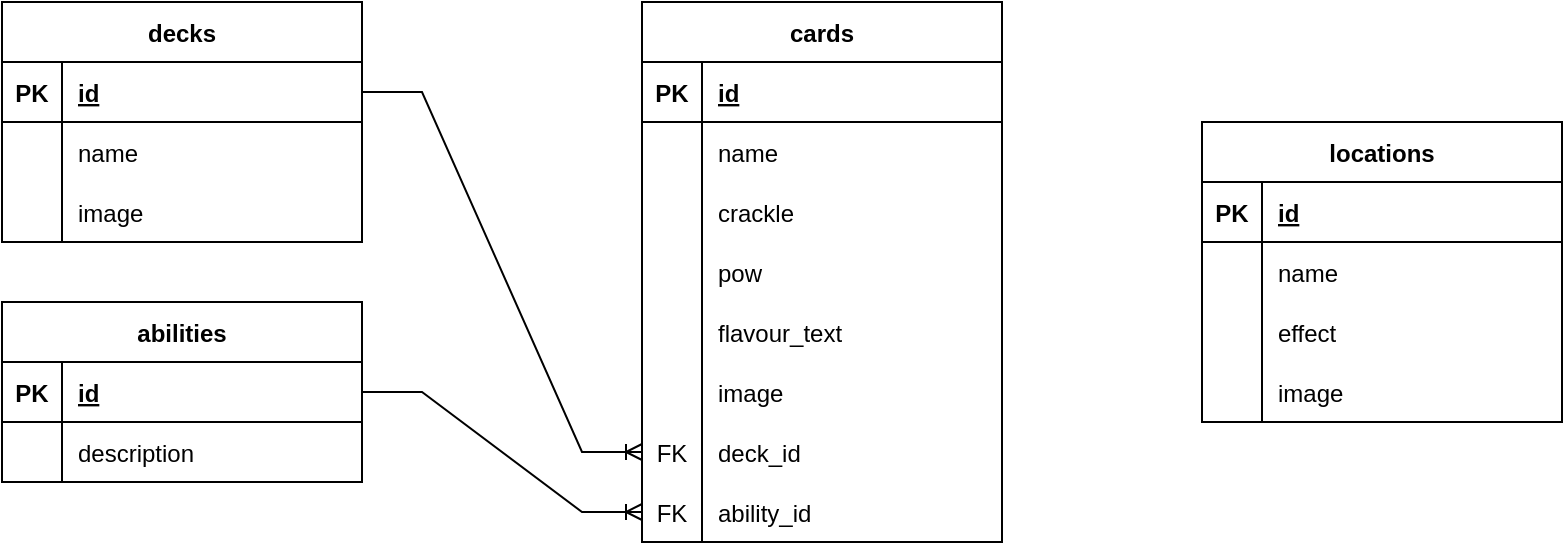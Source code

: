 <mxfile version="20.8.10" type="device"><diagram name="Page-1" id="e637n1PN7H2kTSGJ3jJw"><mxGraphModel dx="1434" dy="844" grid="1" gridSize="10" guides="1" tooltips="1" connect="1" arrows="1" fold="1" page="1" pageScale="1" pageWidth="850" pageHeight="1100" math="0" shadow="0"><root><mxCell id="0"/><mxCell id="1" parent="0"/><mxCell id="t2XEtTuuVX1Y6dtz79zB-14" value="decks" style="shape=table;startSize=30;container=1;collapsible=1;childLayout=tableLayout;fixedRows=1;rowLines=0;fontStyle=1;align=center;resizeLast=1;" parent="1" vertex="1"><mxGeometry x="30" y="50" width="180" height="120" as="geometry"/></mxCell><mxCell id="t2XEtTuuVX1Y6dtz79zB-15" value="" style="shape=tableRow;horizontal=0;startSize=0;swimlaneHead=0;swimlaneBody=0;fillColor=none;collapsible=0;dropTarget=0;points=[[0,0.5],[1,0.5]];portConstraint=eastwest;top=0;left=0;right=0;bottom=1;" parent="t2XEtTuuVX1Y6dtz79zB-14" vertex="1"><mxGeometry y="30" width="180" height="30" as="geometry"/></mxCell><mxCell id="t2XEtTuuVX1Y6dtz79zB-16" value="PK" style="shape=partialRectangle;connectable=0;fillColor=none;top=0;left=0;bottom=0;right=0;fontStyle=1;overflow=hidden;" parent="t2XEtTuuVX1Y6dtz79zB-15" vertex="1"><mxGeometry width="30" height="30" as="geometry"><mxRectangle width="30" height="30" as="alternateBounds"/></mxGeometry></mxCell><mxCell id="t2XEtTuuVX1Y6dtz79zB-17" value="id" style="shape=partialRectangle;connectable=0;fillColor=none;top=0;left=0;bottom=0;right=0;align=left;spacingLeft=6;fontStyle=5;overflow=hidden;" parent="t2XEtTuuVX1Y6dtz79zB-15" vertex="1"><mxGeometry x="30" width="150" height="30" as="geometry"><mxRectangle width="150" height="30" as="alternateBounds"/></mxGeometry></mxCell><mxCell id="t2XEtTuuVX1Y6dtz79zB-18" value="" style="shape=tableRow;horizontal=0;startSize=0;swimlaneHead=0;swimlaneBody=0;fillColor=none;collapsible=0;dropTarget=0;points=[[0,0.5],[1,0.5]];portConstraint=eastwest;top=0;left=0;right=0;bottom=0;" parent="t2XEtTuuVX1Y6dtz79zB-14" vertex="1"><mxGeometry y="60" width="180" height="30" as="geometry"/></mxCell><mxCell id="t2XEtTuuVX1Y6dtz79zB-19" value="" style="shape=partialRectangle;connectable=0;fillColor=none;top=0;left=0;bottom=0;right=0;editable=1;overflow=hidden;" parent="t2XEtTuuVX1Y6dtz79zB-18" vertex="1"><mxGeometry width="30" height="30" as="geometry"><mxRectangle width="30" height="30" as="alternateBounds"/></mxGeometry></mxCell><mxCell id="t2XEtTuuVX1Y6dtz79zB-20" value="name" style="shape=partialRectangle;connectable=0;fillColor=none;top=0;left=0;bottom=0;right=0;align=left;spacingLeft=6;overflow=hidden;" parent="t2XEtTuuVX1Y6dtz79zB-18" vertex="1"><mxGeometry x="30" width="150" height="30" as="geometry"><mxRectangle width="150" height="30" as="alternateBounds"/></mxGeometry></mxCell><mxCell id="3R71Fk7nhbuum_Fp_jhH-10" style="shape=tableRow;horizontal=0;startSize=0;swimlaneHead=0;swimlaneBody=0;fillColor=none;collapsible=0;dropTarget=0;points=[[0,0.5],[1,0.5]];portConstraint=eastwest;top=0;left=0;right=0;bottom=0;" vertex="1" parent="t2XEtTuuVX1Y6dtz79zB-14"><mxGeometry y="90" width="180" height="30" as="geometry"/></mxCell><mxCell id="3R71Fk7nhbuum_Fp_jhH-11" style="shape=partialRectangle;connectable=0;fillColor=none;top=0;left=0;bottom=0;right=0;editable=1;overflow=hidden;" vertex="1" parent="3R71Fk7nhbuum_Fp_jhH-10"><mxGeometry width="30" height="30" as="geometry"><mxRectangle width="30" height="30" as="alternateBounds"/></mxGeometry></mxCell><mxCell id="3R71Fk7nhbuum_Fp_jhH-12" value="image" style="shape=partialRectangle;connectable=0;fillColor=none;top=0;left=0;bottom=0;right=0;align=left;spacingLeft=6;overflow=hidden;" vertex="1" parent="3R71Fk7nhbuum_Fp_jhH-10"><mxGeometry x="30" width="150" height="30" as="geometry"><mxRectangle width="150" height="30" as="alternateBounds"/></mxGeometry></mxCell><mxCell id="t2XEtTuuVX1Y6dtz79zB-27" value="cards" style="shape=table;startSize=30;container=1;collapsible=1;childLayout=tableLayout;fixedRows=1;rowLines=0;fontStyle=1;align=center;resizeLast=1;" parent="1" vertex="1"><mxGeometry x="350" y="50" width="180" height="270" as="geometry"/></mxCell><mxCell id="t2XEtTuuVX1Y6dtz79zB-28" value="" style="shape=tableRow;horizontal=0;startSize=0;swimlaneHead=0;swimlaneBody=0;fillColor=none;collapsible=0;dropTarget=0;points=[[0,0.5],[1,0.5]];portConstraint=eastwest;top=0;left=0;right=0;bottom=1;" parent="t2XEtTuuVX1Y6dtz79zB-27" vertex="1"><mxGeometry y="30" width="180" height="30" as="geometry"/></mxCell><mxCell id="t2XEtTuuVX1Y6dtz79zB-29" value="PK" style="shape=partialRectangle;connectable=0;fillColor=none;top=0;left=0;bottom=0;right=0;fontStyle=1;overflow=hidden;" parent="t2XEtTuuVX1Y6dtz79zB-28" vertex="1"><mxGeometry width="30" height="30" as="geometry"><mxRectangle width="30" height="30" as="alternateBounds"/></mxGeometry></mxCell><mxCell id="t2XEtTuuVX1Y6dtz79zB-30" value="id" style="shape=partialRectangle;connectable=0;fillColor=none;top=0;left=0;bottom=0;right=0;align=left;spacingLeft=6;fontStyle=5;overflow=hidden;" parent="t2XEtTuuVX1Y6dtz79zB-28" vertex="1"><mxGeometry x="30" width="150" height="30" as="geometry"><mxRectangle width="150" height="30" as="alternateBounds"/></mxGeometry></mxCell><mxCell id="t2XEtTuuVX1Y6dtz79zB-31" value="" style="shape=tableRow;horizontal=0;startSize=0;swimlaneHead=0;swimlaneBody=0;fillColor=none;collapsible=0;dropTarget=0;points=[[0,0.5],[1,0.5]];portConstraint=eastwest;top=0;left=0;right=0;bottom=0;" parent="t2XEtTuuVX1Y6dtz79zB-27" vertex="1"><mxGeometry y="60" width="180" height="30" as="geometry"/></mxCell><mxCell id="t2XEtTuuVX1Y6dtz79zB-32" value="" style="shape=partialRectangle;connectable=0;fillColor=none;top=0;left=0;bottom=0;right=0;editable=1;overflow=hidden;" parent="t2XEtTuuVX1Y6dtz79zB-31" vertex="1"><mxGeometry width="30" height="30" as="geometry"><mxRectangle width="30" height="30" as="alternateBounds"/></mxGeometry></mxCell><mxCell id="t2XEtTuuVX1Y6dtz79zB-33" value="name" style="shape=partialRectangle;connectable=0;fillColor=none;top=0;left=0;bottom=0;right=0;align=left;spacingLeft=6;overflow=hidden;" parent="t2XEtTuuVX1Y6dtz79zB-31" vertex="1"><mxGeometry x="30" width="150" height="30" as="geometry"><mxRectangle width="150" height="30" as="alternateBounds"/></mxGeometry></mxCell><mxCell id="t2XEtTuuVX1Y6dtz79zB-84" style="shape=tableRow;horizontal=0;startSize=0;swimlaneHead=0;swimlaneBody=0;fillColor=none;collapsible=0;dropTarget=0;points=[[0,0.5],[1,0.5]];portConstraint=eastwest;top=0;left=0;right=0;bottom=0;" parent="t2XEtTuuVX1Y6dtz79zB-27" vertex="1"><mxGeometry y="90" width="180" height="30" as="geometry"/></mxCell><mxCell id="t2XEtTuuVX1Y6dtz79zB-85" style="shape=partialRectangle;connectable=0;fillColor=none;top=0;left=0;bottom=0;right=0;editable=1;overflow=hidden;" parent="t2XEtTuuVX1Y6dtz79zB-84" vertex="1"><mxGeometry width="30" height="30" as="geometry"><mxRectangle width="30" height="30" as="alternateBounds"/></mxGeometry></mxCell><mxCell id="t2XEtTuuVX1Y6dtz79zB-86" value="crackle" style="shape=partialRectangle;connectable=0;fillColor=none;top=0;left=0;bottom=0;right=0;align=left;spacingLeft=6;overflow=hidden;" parent="t2XEtTuuVX1Y6dtz79zB-84" vertex="1"><mxGeometry x="30" width="150" height="30" as="geometry"><mxRectangle width="150" height="30" as="alternateBounds"/></mxGeometry></mxCell><mxCell id="t2XEtTuuVX1Y6dtz79zB-87" style="shape=tableRow;horizontal=0;startSize=0;swimlaneHead=0;swimlaneBody=0;fillColor=none;collapsible=0;dropTarget=0;points=[[0,0.5],[1,0.5]];portConstraint=eastwest;top=0;left=0;right=0;bottom=0;" parent="t2XEtTuuVX1Y6dtz79zB-27" vertex="1"><mxGeometry y="120" width="180" height="30" as="geometry"/></mxCell><mxCell id="t2XEtTuuVX1Y6dtz79zB-88" style="shape=partialRectangle;connectable=0;fillColor=none;top=0;left=0;bottom=0;right=0;editable=1;overflow=hidden;" parent="t2XEtTuuVX1Y6dtz79zB-87" vertex="1"><mxGeometry width="30" height="30" as="geometry"><mxRectangle width="30" height="30" as="alternateBounds"/></mxGeometry></mxCell><mxCell id="t2XEtTuuVX1Y6dtz79zB-89" value="pow" style="shape=partialRectangle;connectable=0;fillColor=none;top=0;left=0;bottom=0;right=0;align=left;spacingLeft=6;overflow=hidden;" parent="t2XEtTuuVX1Y6dtz79zB-87" vertex="1"><mxGeometry x="30" width="150" height="30" as="geometry"><mxRectangle width="150" height="30" as="alternateBounds"/></mxGeometry></mxCell><mxCell id="3R71Fk7nhbuum_Fp_jhH-1" style="shape=tableRow;horizontal=0;startSize=0;swimlaneHead=0;swimlaneBody=0;fillColor=none;collapsible=0;dropTarget=0;points=[[0,0.5],[1,0.5]];portConstraint=eastwest;top=0;left=0;right=0;bottom=0;" vertex="1" parent="t2XEtTuuVX1Y6dtz79zB-27"><mxGeometry y="150" width="180" height="30" as="geometry"/></mxCell><mxCell id="3R71Fk7nhbuum_Fp_jhH-2" style="shape=partialRectangle;connectable=0;fillColor=none;top=0;left=0;bottom=0;right=0;editable=1;overflow=hidden;" vertex="1" parent="3R71Fk7nhbuum_Fp_jhH-1"><mxGeometry width="30" height="30" as="geometry"><mxRectangle width="30" height="30" as="alternateBounds"/></mxGeometry></mxCell><mxCell id="3R71Fk7nhbuum_Fp_jhH-3" value="flavour_text" style="shape=partialRectangle;connectable=0;fillColor=none;top=0;left=0;bottom=0;right=0;align=left;spacingLeft=6;overflow=hidden;" vertex="1" parent="3R71Fk7nhbuum_Fp_jhH-1"><mxGeometry x="30" width="150" height="30" as="geometry"><mxRectangle width="150" height="30" as="alternateBounds"/></mxGeometry></mxCell><mxCell id="3R71Fk7nhbuum_Fp_jhH-4" style="shape=tableRow;horizontal=0;startSize=0;swimlaneHead=0;swimlaneBody=0;fillColor=none;collapsible=0;dropTarget=0;points=[[0,0.5],[1,0.5]];portConstraint=eastwest;top=0;left=0;right=0;bottom=0;" vertex="1" parent="t2XEtTuuVX1Y6dtz79zB-27"><mxGeometry y="180" width="180" height="30" as="geometry"/></mxCell><mxCell id="3R71Fk7nhbuum_Fp_jhH-5" style="shape=partialRectangle;connectable=0;fillColor=none;top=0;left=0;bottom=0;right=0;editable=1;overflow=hidden;" vertex="1" parent="3R71Fk7nhbuum_Fp_jhH-4"><mxGeometry width="30" height="30" as="geometry"><mxRectangle width="30" height="30" as="alternateBounds"/></mxGeometry></mxCell><mxCell id="3R71Fk7nhbuum_Fp_jhH-6" value="image" style="shape=partialRectangle;connectable=0;fillColor=none;top=0;left=0;bottom=0;right=0;align=left;spacingLeft=6;overflow=hidden;" vertex="1" parent="3R71Fk7nhbuum_Fp_jhH-4"><mxGeometry x="30" width="150" height="30" as="geometry"><mxRectangle width="150" height="30" as="alternateBounds"/></mxGeometry></mxCell><mxCell id="t2XEtTuuVX1Y6dtz79zB-93" style="shape=tableRow;horizontal=0;startSize=0;swimlaneHead=0;swimlaneBody=0;fillColor=none;collapsible=0;dropTarget=0;points=[[0,0.5],[1,0.5]];portConstraint=eastwest;top=0;left=0;right=0;bottom=0;" parent="t2XEtTuuVX1Y6dtz79zB-27" vertex="1"><mxGeometry y="210" width="180" height="30" as="geometry"/></mxCell><mxCell id="t2XEtTuuVX1Y6dtz79zB-94" value="FK" style="shape=partialRectangle;connectable=0;fillColor=none;top=0;left=0;bottom=0;right=0;editable=1;overflow=hidden;" parent="t2XEtTuuVX1Y6dtz79zB-93" vertex="1"><mxGeometry width="30" height="30" as="geometry"><mxRectangle width="30" height="30" as="alternateBounds"/></mxGeometry></mxCell><mxCell id="t2XEtTuuVX1Y6dtz79zB-95" value="deck_id" style="shape=partialRectangle;connectable=0;fillColor=none;top=0;left=0;bottom=0;right=0;align=left;spacingLeft=6;overflow=hidden;" parent="t2XEtTuuVX1Y6dtz79zB-93" vertex="1"><mxGeometry x="30" width="150" height="30" as="geometry"><mxRectangle width="150" height="30" as="alternateBounds"/></mxGeometry></mxCell><mxCell id="t2XEtTuuVX1Y6dtz79zB-99" style="shape=tableRow;horizontal=0;startSize=0;swimlaneHead=0;swimlaneBody=0;fillColor=none;collapsible=0;dropTarget=0;points=[[0,0.5],[1,0.5]];portConstraint=eastwest;top=0;left=0;right=0;bottom=0;" parent="t2XEtTuuVX1Y6dtz79zB-27" vertex="1"><mxGeometry y="240" width="180" height="30" as="geometry"/></mxCell><mxCell id="t2XEtTuuVX1Y6dtz79zB-100" value="FK" style="shape=partialRectangle;connectable=0;fillColor=none;top=0;left=0;bottom=0;right=0;editable=1;overflow=hidden;" parent="t2XEtTuuVX1Y6dtz79zB-99" vertex="1"><mxGeometry width="30" height="30" as="geometry"><mxRectangle width="30" height="30" as="alternateBounds"/></mxGeometry></mxCell><mxCell id="t2XEtTuuVX1Y6dtz79zB-101" value="ability_id" style="shape=partialRectangle;connectable=0;fillColor=none;top=0;left=0;bottom=0;right=0;align=left;spacingLeft=6;overflow=hidden;" parent="t2XEtTuuVX1Y6dtz79zB-99" vertex="1"><mxGeometry x="30" width="150" height="30" as="geometry"><mxRectangle width="150" height="30" as="alternateBounds"/></mxGeometry></mxCell><mxCell id="t2XEtTuuVX1Y6dtz79zB-40" value="locations" style="shape=table;startSize=30;container=1;collapsible=1;childLayout=tableLayout;fixedRows=1;rowLines=0;fontStyle=1;align=center;resizeLast=1;" parent="1" vertex="1"><mxGeometry x="630" y="110" width="180" height="150" as="geometry"/></mxCell><mxCell id="t2XEtTuuVX1Y6dtz79zB-41" value="" style="shape=tableRow;horizontal=0;startSize=0;swimlaneHead=0;swimlaneBody=0;fillColor=none;collapsible=0;dropTarget=0;points=[[0,0.5],[1,0.5]];portConstraint=eastwest;top=0;left=0;right=0;bottom=1;" parent="t2XEtTuuVX1Y6dtz79zB-40" vertex="1"><mxGeometry y="30" width="180" height="30" as="geometry"/></mxCell><mxCell id="t2XEtTuuVX1Y6dtz79zB-42" value="PK" style="shape=partialRectangle;connectable=0;fillColor=none;top=0;left=0;bottom=0;right=0;fontStyle=1;overflow=hidden;" parent="t2XEtTuuVX1Y6dtz79zB-41" vertex="1"><mxGeometry width="30" height="30" as="geometry"><mxRectangle width="30" height="30" as="alternateBounds"/></mxGeometry></mxCell><mxCell id="t2XEtTuuVX1Y6dtz79zB-43" value="id" style="shape=partialRectangle;connectable=0;fillColor=none;top=0;left=0;bottom=0;right=0;align=left;spacingLeft=6;fontStyle=5;overflow=hidden;" parent="t2XEtTuuVX1Y6dtz79zB-41" vertex="1"><mxGeometry x="30" width="150" height="30" as="geometry"><mxRectangle width="150" height="30" as="alternateBounds"/></mxGeometry></mxCell><mxCell id="t2XEtTuuVX1Y6dtz79zB-44" value="" style="shape=tableRow;horizontal=0;startSize=0;swimlaneHead=0;swimlaneBody=0;fillColor=none;collapsible=0;dropTarget=0;points=[[0,0.5],[1,0.5]];portConstraint=eastwest;top=0;left=0;right=0;bottom=0;" parent="t2XEtTuuVX1Y6dtz79zB-40" vertex="1"><mxGeometry y="60" width="180" height="30" as="geometry"/></mxCell><mxCell id="t2XEtTuuVX1Y6dtz79zB-45" value="" style="shape=partialRectangle;connectable=0;fillColor=none;top=0;left=0;bottom=0;right=0;editable=1;overflow=hidden;" parent="t2XEtTuuVX1Y6dtz79zB-44" vertex="1"><mxGeometry width="30" height="30" as="geometry"><mxRectangle width="30" height="30" as="alternateBounds"/></mxGeometry></mxCell><mxCell id="t2XEtTuuVX1Y6dtz79zB-46" value="name" style="shape=partialRectangle;connectable=0;fillColor=none;top=0;left=0;bottom=0;right=0;align=left;spacingLeft=6;overflow=hidden;" parent="t2XEtTuuVX1Y6dtz79zB-44" vertex="1"><mxGeometry x="30" width="150" height="30" as="geometry"><mxRectangle width="150" height="30" as="alternateBounds"/></mxGeometry></mxCell><mxCell id="t2XEtTuuVX1Y6dtz79zB-47" value="" style="shape=tableRow;horizontal=0;startSize=0;swimlaneHead=0;swimlaneBody=0;fillColor=none;collapsible=0;dropTarget=0;points=[[0,0.5],[1,0.5]];portConstraint=eastwest;top=0;left=0;right=0;bottom=0;" parent="t2XEtTuuVX1Y6dtz79zB-40" vertex="1"><mxGeometry y="90" width="180" height="30" as="geometry"/></mxCell><mxCell id="t2XEtTuuVX1Y6dtz79zB-48" value="" style="shape=partialRectangle;connectable=0;fillColor=none;top=0;left=0;bottom=0;right=0;editable=1;overflow=hidden;" parent="t2XEtTuuVX1Y6dtz79zB-47" vertex="1"><mxGeometry width="30" height="30" as="geometry"><mxRectangle width="30" height="30" as="alternateBounds"/></mxGeometry></mxCell><mxCell id="t2XEtTuuVX1Y6dtz79zB-49" value="effect" style="shape=partialRectangle;connectable=0;fillColor=none;top=0;left=0;bottom=0;right=0;align=left;spacingLeft=6;overflow=hidden;" parent="t2XEtTuuVX1Y6dtz79zB-47" vertex="1"><mxGeometry x="30" width="150" height="30" as="geometry"><mxRectangle width="150" height="30" as="alternateBounds"/></mxGeometry></mxCell><mxCell id="3R71Fk7nhbuum_Fp_jhH-7" style="shape=tableRow;horizontal=0;startSize=0;swimlaneHead=0;swimlaneBody=0;fillColor=none;collapsible=0;dropTarget=0;points=[[0,0.5],[1,0.5]];portConstraint=eastwest;top=0;left=0;right=0;bottom=0;" vertex="1" parent="t2XEtTuuVX1Y6dtz79zB-40"><mxGeometry y="120" width="180" height="30" as="geometry"/></mxCell><mxCell id="3R71Fk7nhbuum_Fp_jhH-8" style="shape=partialRectangle;connectable=0;fillColor=none;top=0;left=0;bottom=0;right=0;editable=1;overflow=hidden;" vertex="1" parent="3R71Fk7nhbuum_Fp_jhH-7"><mxGeometry width="30" height="30" as="geometry"><mxRectangle width="30" height="30" as="alternateBounds"/></mxGeometry></mxCell><mxCell id="3R71Fk7nhbuum_Fp_jhH-9" value="image" style="shape=partialRectangle;connectable=0;fillColor=none;top=0;left=0;bottom=0;right=0;align=left;spacingLeft=6;overflow=hidden;" vertex="1" parent="3R71Fk7nhbuum_Fp_jhH-7"><mxGeometry x="30" width="150" height="30" as="geometry"><mxRectangle width="150" height="30" as="alternateBounds"/></mxGeometry></mxCell><mxCell id="t2XEtTuuVX1Y6dtz79zB-53" value="abilities" style="shape=table;startSize=30;container=1;collapsible=1;childLayout=tableLayout;fixedRows=1;rowLines=0;fontStyle=1;align=center;resizeLast=1;" parent="1" vertex="1"><mxGeometry x="30" y="200" width="180" height="90" as="geometry"/></mxCell><mxCell id="t2XEtTuuVX1Y6dtz79zB-54" value="" style="shape=tableRow;horizontal=0;startSize=0;swimlaneHead=0;swimlaneBody=0;fillColor=none;collapsible=0;dropTarget=0;points=[[0,0.5],[1,0.5]];portConstraint=eastwest;top=0;left=0;right=0;bottom=1;" parent="t2XEtTuuVX1Y6dtz79zB-53" vertex="1"><mxGeometry y="30" width="180" height="30" as="geometry"/></mxCell><mxCell id="t2XEtTuuVX1Y6dtz79zB-55" value="PK" style="shape=partialRectangle;connectable=0;fillColor=none;top=0;left=0;bottom=0;right=0;fontStyle=1;overflow=hidden;" parent="t2XEtTuuVX1Y6dtz79zB-54" vertex="1"><mxGeometry width="30" height="30" as="geometry"><mxRectangle width="30" height="30" as="alternateBounds"/></mxGeometry></mxCell><mxCell id="t2XEtTuuVX1Y6dtz79zB-56" value="id" style="shape=partialRectangle;connectable=0;fillColor=none;top=0;left=0;bottom=0;right=0;align=left;spacingLeft=6;fontStyle=5;overflow=hidden;" parent="t2XEtTuuVX1Y6dtz79zB-54" vertex="1"><mxGeometry x="30" width="150" height="30" as="geometry"><mxRectangle width="150" height="30" as="alternateBounds"/></mxGeometry></mxCell><mxCell id="t2XEtTuuVX1Y6dtz79zB-60" value="" style="shape=tableRow;horizontal=0;startSize=0;swimlaneHead=0;swimlaneBody=0;fillColor=none;collapsible=0;dropTarget=0;points=[[0,0.5],[1,0.5]];portConstraint=eastwest;top=0;left=0;right=0;bottom=0;" parent="t2XEtTuuVX1Y6dtz79zB-53" vertex="1"><mxGeometry y="60" width="180" height="30" as="geometry"/></mxCell><mxCell id="t2XEtTuuVX1Y6dtz79zB-61" value="" style="shape=partialRectangle;connectable=0;fillColor=none;top=0;left=0;bottom=0;right=0;editable=1;overflow=hidden;" parent="t2XEtTuuVX1Y6dtz79zB-60" vertex="1"><mxGeometry width="30" height="30" as="geometry"><mxRectangle width="30" height="30" as="alternateBounds"/></mxGeometry></mxCell><mxCell id="t2XEtTuuVX1Y6dtz79zB-62" value="description" style="shape=partialRectangle;connectable=0;fillColor=none;top=0;left=0;bottom=0;right=0;align=left;spacingLeft=6;overflow=hidden;" parent="t2XEtTuuVX1Y6dtz79zB-60" vertex="1"><mxGeometry x="30" width="150" height="30" as="geometry"><mxRectangle width="150" height="30" as="alternateBounds"/></mxGeometry></mxCell><mxCell id="t2XEtTuuVX1Y6dtz79zB-151" value="" style="edgeStyle=entityRelationEdgeStyle;fontSize=12;html=1;endArrow=ERoneToMany;rounded=0;exitX=1;exitY=0.5;exitDx=0;exitDy=0;" parent="1" source="t2XEtTuuVX1Y6dtz79zB-15" target="t2XEtTuuVX1Y6dtz79zB-93" edge="1"><mxGeometry width="100" height="100" relative="1" as="geometry"><mxPoint x="640" y="480" as="sourcePoint"/><mxPoint x="740" y="380" as="targetPoint"/></mxGeometry></mxCell><mxCell id="t2XEtTuuVX1Y6dtz79zB-152" value="" style="edgeStyle=entityRelationEdgeStyle;fontSize=12;html=1;endArrow=ERoneToMany;rounded=0;" parent="1" source="t2XEtTuuVX1Y6dtz79zB-54" target="t2XEtTuuVX1Y6dtz79zB-99" edge="1"><mxGeometry width="100" height="100" relative="1" as="geometry"><mxPoint x="525" y="125" as="sourcePoint"/><mxPoint x="670" y="305" as="targetPoint"/></mxGeometry></mxCell></root></mxGraphModel></diagram></mxfile>
